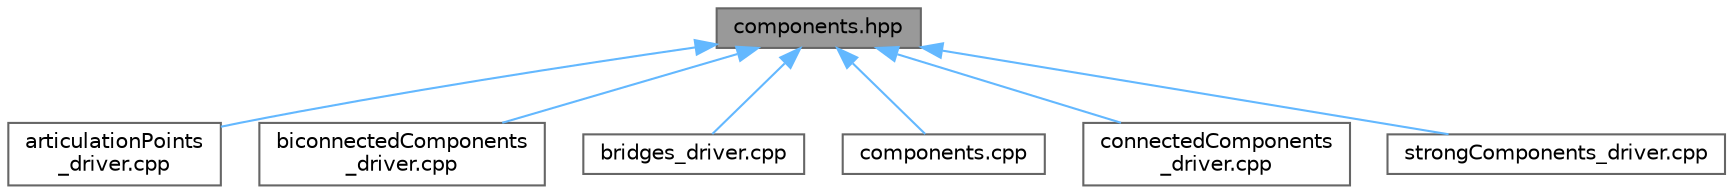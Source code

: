 digraph "components.hpp"
{
 // LATEX_PDF_SIZE
  bgcolor="transparent";
  edge [fontname=Helvetica,fontsize=10,labelfontname=Helvetica,labelfontsize=10];
  node [fontname=Helvetica,fontsize=10,shape=box,height=0.2,width=0.4];
  Node1 [id="Node000001",label="components.hpp",height=0.2,width=0.4,color="gray40", fillcolor="grey60", style="filled", fontcolor="black",tooltip=" "];
  Node1 -> Node2 [id="edge1_Node000001_Node000002",dir="back",color="steelblue1",style="solid",tooltip=" "];
  Node2 [id="Node000002",label="articulationPoints\l_driver.cpp",height=0.2,width=0.4,color="grey40", fillcolor="white", style="filled",URL="$articulationPoints__driver_8cpp.html",tooltip=" "];
  Node1 -> Node3 [id="edge2_Node000001_Node000003",dir="back",color="steelblue1",style="solid",tooltip=" "];
  Node3 [id="Node000003",label="biconnectedComponents\l_driver.cpp",height=0.2,width=0.4,color="grey40", fillcolor="white", style="filled",URL="$biconnectedComponents__driver_8cpp.html",tooltip=" "];
  Node1 -> Node4 [id="edge3_Node000001_Node000004",dir="back",color="steelblue1",style="solid",tooltip=" "];
  Node4 [id="Node000004",label="bridges_driver.cpp",height=0.2,width=0.4,color="grey40", fillcolor="white", style="filled",URL="$bridges__driver_8cpp.html",tooltip=" "];
  Node1 -> Node5 [id="edge4_Node000001_Node000005",dir="back",color="steelblue1",style="solid",tooltip=" "];
  Node5 [id="Node000005",label="components.cpp",height=0.2,width=0.4,color="grey40", fillcolor="white", style="filled",URL="$components_8cpp.html",tooltip=" "];
  Node1 -> Node6 [id="edge5_Node000001_Node000006",dir="back",color="steelblue1",style="solid",tooltip=" "];
  Node6 [id="Node000006",label="connectedComponents\l_driver.cpp",height=0.2,width=0.4,color="grey40", fillcolor="white", style="filled",URL="$connectedComponents__driver_8cpp.html",tooltip=" "];
  Node1 -> Node7 [id="edge6_Node000001_Node000007",dir="back",color="steelblue1",style="solid",tooltip=" "];
  Node7 [id="Node000007",label="strongComponents_driver.cpp",height=0.2,width=0.4,color="grey40", fillcolor="white", style="filled",URL="$strongComponents__driver_8cpp.html",tooltip=" "];
}

